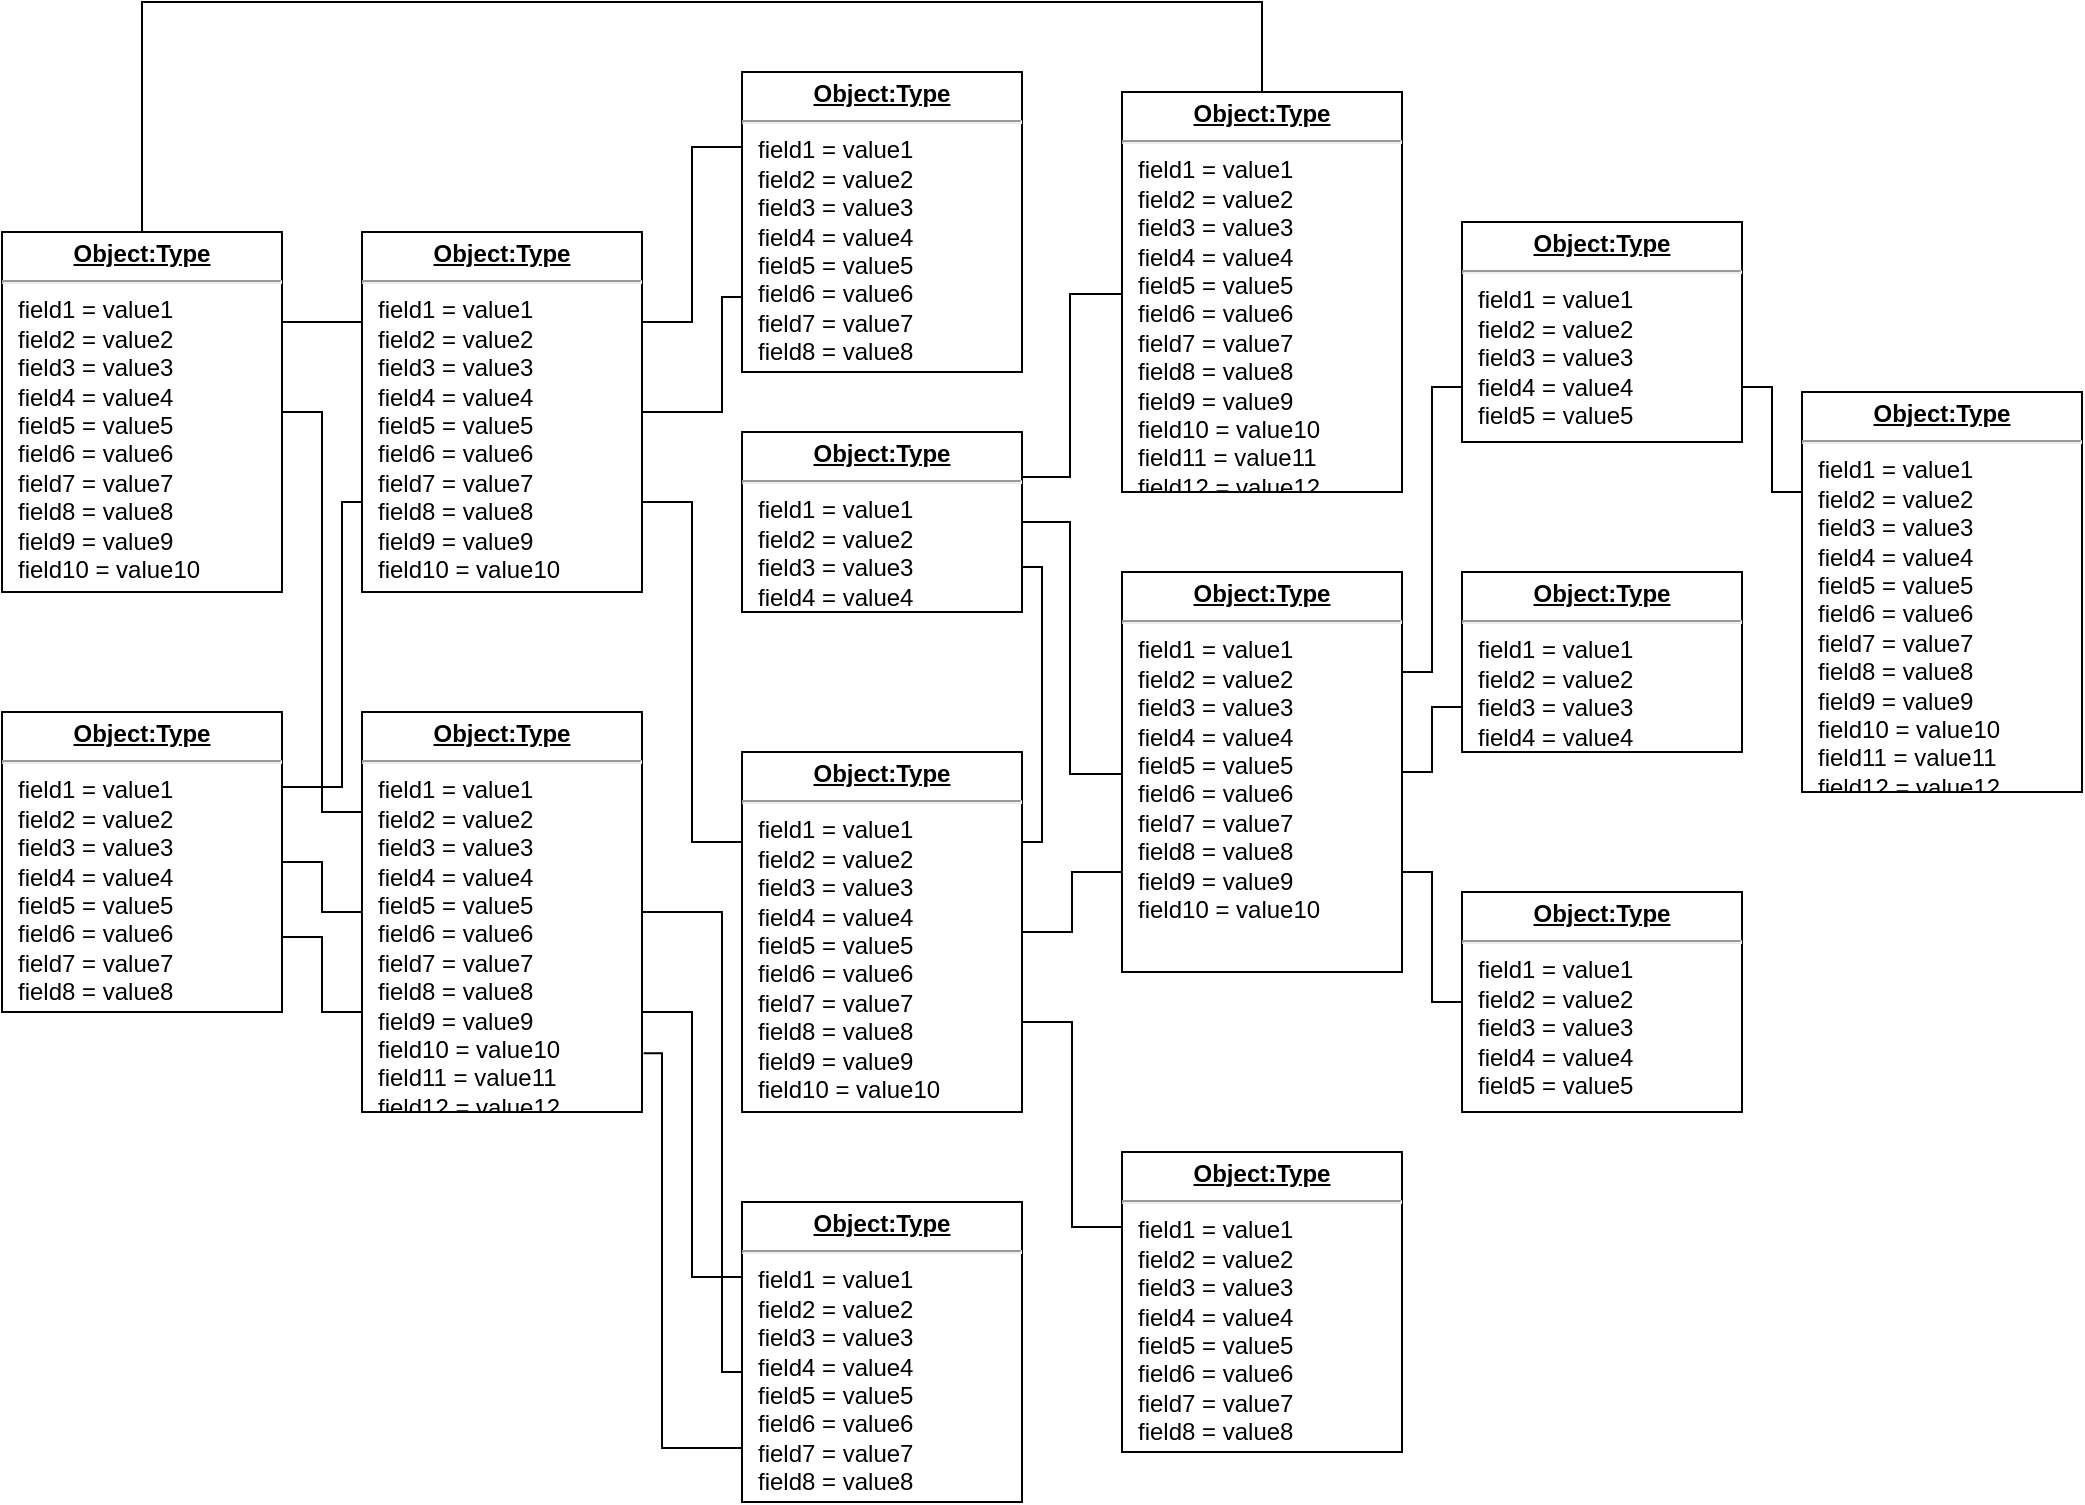 <mxfile version="21.5.0" type="github">
  <diagram name="Page-1" id="a7904f86-f2b4-8e86-fa97-74104820619b">
    <mxGraphModel dx="1408" dy="748" grid="1" gridSize="10" guides="1" tooltips="1" connect="1" arrows="1" fold="1" page="1" pageScale="1" pageWidth="1100" pageHeight="850" background="none" math="0" shadow="0">
      <root>
        <mxCell id="0" />
        <mxCell id="1" parent="0" />
        <mxCell id="24794b860abc3c2d-30" style="edgeStyle=orthogonalEdgeStyle;rounded=0;html=1;labelBackgroundColor=none;endArrow=none;endFill=0;endSize=8;fontFamily=Verdana;fontSize=12;align=left;" parent="1" source="24794b860abc3c2d-1" target="24794b860abc3c2d-23" edge="1">
          <mxGeometry relative="1" as="geometry">
            <Array as="points">
              <mxPoint x="110" y="90" />
              <mxPoint x="670" y="90" />
            </Array>
          </mxGeometry>
        </mxCell>
        <mxCell id="24794b860abc3c2d-36" style="edgeStyle=orthogonalEdgeStyle;rounded=0;html=1;exitX=1;exitY=0.5;entryX=0;entryY=0.25;labelBackgroundColor=none;endArrow=none;endFill=0;endSize=8;fontFamily=Verdana;fontSize=12;align=left;" parent="1" source="24794b860abc3c2d-1" target="24794b860abc3c2d-18" edge="1">
          <mxGeometry relative="1" as="geometry" />
        </mxCell>
        <mxCell id="24794b860abc3c2d-1" value="&lt;p style=&quot;margin: 0px ; margin-top: 4px ; text-align: center ; text-decoration: underline&quot;&gt;&lt;b&gt;Object:Type&lt;/b&gt;&lt;/p&gt;&lt;hr&gt;&lt;p style=&quot;margin: 0px ; margin-left: 8px&quot;&gt;field1 = value1&lt;br&gt;field2 = value2&lt;br&gt;field3 = value3&lt;/p&gt;&lt;p style=&quot;margin: 0px ; margin-left: 8px&quot;&gt;field4 = value4&lt;br&gt;&lt;/p&gt;&lt;p style=&quot;margin: 0px ; margin-left: 8px&quot;&gt;field5 = value5&lt;br&gt;&lt;/p&gt;&lt;p style=&quot;margin: 0px ; margin-left: 8px&quot;&gt;field6 = value6&lt;br&gt;&lt;/p&gt;&lt;p style=&quot;margin: 0px ; margin-left: 8px&quot;&gt;field7 = value7&lt;br&gt;&lt;/p&gt;&lt;p style=&quot;margin: 0px ; margin-left: 8px&quot;&gt;field8 = value8&lt;br&gt;&lt;/p&gt;&lt;p style=&quot;margin: 0px ; margin-left: 8px&quot;&gt;field9 = value9&lt;br&gt;&lt;/p&gt;&lt;p style=&quot;margin: 0px ; margin-left: 8px&quot;&gt;field10 = value10&lt;/p&gt;" style="verticalAlign=top;align=left;overflow=fill;fontSize=12;fontFamily=Helvetica;html=1;rounded=0;shadow=0;comic=0;labelBackgroundColor=none;strokeWidth=1" parent="1" vertex="1">
          <mxGeometry x="40" y="205" width="140" height="180" as="geometry" />
        </mxCell>
        <mxCell id="24794b860abc3c2d-39" style="edgeStyle=orthogonalEdgeStyle;rounded=0;html=1;exitX=1;exitY=0.25;entryX=0;entryY=0.75;labelBackgroundColor=none;endArrow=none;endFill=0;endSize=8;fontFamily=Verdana;fontSize=12;align=left;" parent="1" source="24794b860abc3c2d-16" target="24794b860abc3c2d-17" edge="1">
          <mxGeometry relative="1" as="geometry">
            <Array as="points">
              <mxPoint x="210" y="483" />
              <mxPoint x="210" y="340" />
            </Array>
          </mxGeometry>
        </mxCell>
        <mxCell id="24794b860abc3c2d-16" value="&lt;p style=&quot;margin: 0px ; margin-top: 4px ; text-align: center ; text-decoration: underline&quot;&gt;&lt;b&gt;Object:Type&lt;/b&gt;&lt;/p&gt;&lt;hr&gt;&lt;p style=&quot;margin: 0px ; margin-left: 8px&quot;&gt;field1 = value1&lt;br&gt;field2 = value2&lt;br&gt;field3 = value3&lt;/p&gt;&lt;p style=&quot;margin: 0px ; margin-left: 8px&quot;&gt;field4 = value4&lt;br&gt;&lt;/p&gt;&lt;p style=&quot;margin: 0px ; margin-left: 8px&quot;&gt;field5 = value5&lt;br&gt;&lt;/p&gt;&lt;p style=&quot;margin: 0px ; margin-left: 8px&quot;&gt;field6 = value6&lt;br&gt;&lt;/p&gt;&lt;p style=&quot;margin: 0px ; margin-left: 8px&quot;&gt;field7 = value7&lt;br&gt;&lt;/p&gt;&lt;p style=&quot;margin: 0px ; margin-left: 8px&quot;&gt;field8 = value8&lt;/p&gt;" style="verticalAlign=top;align=left;overflow=fill;fontSize=12;fontFamily=Helvetica;html=1;rounded=0;shadow=0;comic=0;labelBackgroundColor=none;strokeWidth=1" parent="1" vertex="1">
          <mxGeometry x="40" y="445" width="140" height="150" as="geometry" />
        </mxCell>
        <mxCell id="24794b860abc3c2d-40" style="edgeStyle=orthogonalEdgeStyle;rounded=0;html=1;exitX=0;exitY=0.25;entryX=1;entryY=0.25;labelBackgroundColor=none;endArrow=none;endFill=0;endSize=8;fontFamily=Verdana;fontSize=12;align=left;" parent="1" source="24794b860abc3c2d-17" target="24794b860abc3c2d-1" edge="1">
          <mxGeometry relative="1" as="geometry" />
        </mxCell>
        <mxCell id="24794b860abc3c2d-41" style="edgeStyle=orthogonalEdgeStyle;rounded=0;html=1;exitX=1;exitY=0.25;entryX=0;entryY=0.25;labelBackgroundColor=none;endArrow=none;endFill=0;endSize=8;fontFamily=Verdana;fontSize=12;align=left;" parent="1" source="24794b860abc3c2d-17" target="24794b860abc3c2d-19" edge="1">
          <mxGeometry relative="1" as="geometry" />
        </mxCell>
        <mxCell id="24794b860abc3c2d-17" value="&lt;p style=&quot;margin: 0px ; margin-top: 4px ; text-align: center ; text-decoration: underline&quot;&gt;&lt;b&gt;Object:Type&lt;/b&gt;&lt;/p&gt;&lt;hr&gt;&lt;p style=&quot;margin: 0px ; margin-left: 8px&quot;&gt;field1 = value1&lt;br&gt;field2 = value2&lt;br&gt;field3 = value3&lt;/p&gt;&lt;p style=&quot;margin: 0px ; margin-left: 8px&quot;&gt;field4 = value4&lt;br&gt;&lt;/p&gt;&lt;p style=&quot;margin: 0px ; margin-left: 8px&quot;&gt;field5 = value5&lt;br&gt;&lt;/p&gt;&lt;p style=&quot;margin: 0px ; margin-left: 8px&quot;&gt;field6 = value6&lt;br&gt;&lt;/p&gt;&lt;p style=&quot;margin: 0px ; margin-left: 8px&quot;&gt;field7 = value7&lt;br&gt;&lt;/p&gt;&lt;p style=&quot;margin: 0px ; margin-left: 8px&quot;&gt;field8 = value8&lt;br&gt;&lt;/p&gt;&lt;p style=&quot;margin: 0px ; margin-left: 8px&quot;&gt;field9 = value9&lt;br&gt;&lt;/p&gt;&lt;p style=&quot;margin: 0px ; margin-left: 8px&quot;&gt;field10 = value10&lt;/p&gt;" style="verticalAlign=top;align=left;overflow=fill;fontSize=12;fontFamily=Helvetica;html=1;rounded=0;shadow=0;comic=0;labelBackgroundColor=none;strokeWidth=1" parent="1" vertex="1">
          <mxGeometry x="220" y="205" width="140" height="180" as="geometry" />
        </mxCell>
        <mxCell id="24794b860abc3c2d-37" style="edgeStyle=orthogonalEdgeStyle;rounded=0;html=1;exitX=0;exitY=0.75;entryX=1;entryY=0.75;labelBackgroundColor=none;endArrow=none;endFill=0;endSize=8;fontFamily=Verdana;fontSize=12;align=left;" parent="1" source="24794b860abc3c2d-18" target="24794b860abc3c2d-16" edge="1">
          <mxGeometry relative="1" as="geometry" />
        </mxCell>
        <mxCell id="24794b860abc3c2d-38" style="edgeStyle=orthogonalEdgeStyle;rounded=0;html=1;exitX=0;exitY=0.5;entryX=1;entryY=0.5;labelBackgroundColor=none;endArrow=none;endFill=0;endSize=8;fontFamily=Verdana;fontSize=12;align=left;" parent="1" source="24794b860abc3c2d-18" target="24794b860abc3c2d-16" edge="1">
          <mxGeometry relative="1" as="geometry" />
        </mxCell>
        <mxCell id="24794b860abc3c2d-18" value="&lt;p style=&quot;margin: 0px ; margin-top: 4px ; text-align: center ; text-decoration: underline&quot;&gt;&lt;b&gt;Object:Type&lt;/b&gt;&lt;/p&gt;&lt;hr&gt;&lt;p style=&quot;margin: 0px ; margin-left: 8px&quot;&gt;field1 = value1&lt;br&gt;field2 = value2&lt;br&gt;field3 = value3&lt;/p&gt;&lt;p style=&quot;margin: 0px ; margin-left: 8px&quot;&gt;field4 = value4&lt;br&gt;&lt;/p&gt;&lt;p style=&quot;margin: 0px ; margin-left: 8px&quot;&gt;field5 = value5&lt;br&gt;&lt;/p&gt;&lt;p style=&quot;margin: 0px ; margin-left: 8px&quot;&gt;field6 = value6&lt;br&gt;&lt;/p&gt;&lt;p style=&quot;margin: 0px ; margin-left: 8px&quot;&gt;field7 = value7&lt;br&gt;&lt;/p&gt;&lt;p style=&quot;margin: 0px ; margin-left: 8px&quot;&gt;field8 = value8&lt;br&gt;&lt;/p&gt;&lt;p style=&quot;margin: 0px ; margin-left: 8px&quot;&gt;field9 = value9&lt;br&gt;&lt;/p&gt;&lt;p style=&quot;margin: 0px ; margin-left: 8px&quot;&gt;field10 = value10&lt;br&gt;&lt;/p&gt;&lt;p style=&quot;margin: 0px ; margin-left: 8px&quot;&gt;field11 = value11&lt;br&gt;&lt;/p&gt;&lt;p style=&quot;margin: 0px ; margin-left: 8px&quot;&gt;field12 = value12&lt;/p&gt;" style="verticalAlign=top;align=left;overflow=fill;fontSize=12;fontFamily=Helvetica;html=1;rounded=0;shadow=0;comic=0;labelBackgroundColor=none;strokeWidth=1" parent="1" vertex="1">
          <mxGeometry x="220" y="445" width="140" height="200" as="geometry" />
        </mxCell>
        <mxCell id="24794b860abc3c2d-42" style="edgeStyle=orthogonalEdgeStyle;rounded=0;html=1;exitX=0;exitY=0.75;entryX=1;entryY=0.5;labelBackgroundColor=none;endArrow=none;endFill=0;endSize=8;fontFamily=Verdana;fontSize=12;align=left;" parent="1" source="24794b860abc3c2d-19" target="24794b860abc3c2d-17" edge="1">
          <mxGeometry relative="1" as="geometry">
            <Array as="points">
              <mxPoint x="400" y="238" />
              <mxPoint x="400" y="295" />
            </Array>
          </mxGeometry>
        </mxCell>
        <mxCell id="24794b860abc3c2d-19" value="&lt;p style=&quot;margin: 0px ; margin-top: 4px ; text-align: center ; text-decoration: underline&quot;&gt;&lt;b&gt;Object:Type&lt;/b&gt;&lt;/p&gt;&lt;hr&gt;&lt;p style=&quot;margin: 0px ; margin-left: 8px&quot;&gt;field1 = value1&lt;br&gt;field2 = value2&lt;br&gt;field3 = value3&lt;/p&gt;&lt;p style=&quot;margin: 0px ; margin-left: 8px&quot;&gt;field4 = value4&lt;br&gt;&lt;/p&gt;&lt;p style=&quot;margin: 0px ; margin-left: 8px&quot;&gt;field5 = value5&lt;br&gt;&lt;/p&gt;&lt;p style=&quot;margin: 0px ; margin-left: 8px&quot;&gt;field6 = value6&lt;br&gt;&lt;/p&gt;&lt;p style=&quot;margin: 0px ; margin-left: 8px&quot;&gt;field7 = value7&lt;br&gt;&lt;/p&gt;&lt;p style=&quot;margin: 0px ; margin-left: 8px&quot;&gt;field8 = value8&lt;/p&gt;" style="verticalAlign=top;align=left;overflow=fill;fontSize=12;fontFamily=Helvetica;html=1;rounded=0;shadow=0;comic=0;labelBackgroundColor=none;strokeWidth=1" parent="1" vertex="1">
          <mxGeometry x="410" y="125" width="140" height="150" as="geometry" />
        </mxCell>
        <mxCell id="24794b860abc3c2d-32" style="edgeStyle=orthogonalEdgeStyle;rounded=0;html=1;labelBackgroundColor=none;endArrow=none;endFill=0;endSize=8;fontFamily=Verdana;fontSize=12;align=left;exitX=1;exitY=0.5;" parent="1" source="24794b860abc3c2d-20" target="24794b860abc3c2d-24" edge="1">
          <mxGeometry relative="1" as="geometry">
            <Array as="points">
              <mxPoint x="574" y="350" />
              <mxPoint x="574" y="476" />
            </Array>
          </mxGeometry>
        </mxCell>
        <mxCell id="24794b860abc3c2d-20" value="&lt;p style=&quot;margin: 0px ; margin-top: 4px ; text-align: center ; text-decoration: underline&quot;&gt;&lt;b&gt;Object:Type&lt;/b&gt;&lt;/p&gt;&lt;hr&gt;&lt;p style=&quot;margin: 0px ; margin-left: 8px&quot;&gt;field1 = value1&lt;br&gt;field2 = value2&lt;br&gt;field3 = value3&lt;/p&gt;&lt;p style=&quot;margin: 0px ; margin-left: 8px&quot;&gt;field4 = value4&lt;/p&gt;" style="verticalAlign=top;align=left;overflow=fill;fontSize=12;fontFamily=Helvetica;html=1;rounded=0;shadow=0;comic=0;labelBackgroundColor=none;strokeWidth=1" parent="1" vertex="1">
          <mxGeometry x="410" y="305" width="140" height="90" as="geometry" />
        </mxCell>
        <mxCell id="24794b860abc3c2d-33" style="edgeStyle=orthogonalEdgeStyle;rounded=0;html=1;exitX=1;exitY=0.5;entryX=0;entryY=0.75;labelBackgroundColor=none;endArrow=none;endFill=0;endSize=8;fontFamily=Verdana;fontSize=12;align=left;" parent="1" source="24794b860abc3c2d-21" target="24794b860abc3c2d-24" edge="1">
          <mxGeometry relative="1" as="geometry">
            <Array as="points">
              <mxPoint x="575" y="555" />
              <mxPoint x="575" y="525" />
            </Array>
          </mxGeometry>
        </mxCell>
        <mxCell id="24794b860abc3c2d-35" style="edgeStyle=orthogonalEdgeStyle;rounded=0;html=1;exitX=1;exitY=0.25;entryX=1;entryY=0.75;labelBackgroundColor=none;endArrow=none;endFill=0;endSize=8;fontFamily=Verdana;fontSize=12;align=left;" parent="1" source="24794b860abc3c2d-21" target="24794b860abc3c2d-20" edge="1">
          <mxGeometry relative="1" as="geometry" />
        </mxCell>
        <mxCell id="24794b860abc3c2d-48" style="edgeStyle=orthogonalEdgeStyle;rounded=0;html=1;exitX=0;exitY=0.25;entryX=1;entryY=0.75;labelBackgroundColor=none;endArrow=none;endFill=0;endSize=8;fontFamily=Verdana;fontSize=12;align=left;" parent="1" source="24794b860abc3c2d-21" target="24794b860abc3c2d-17" edge="1">
          <mxGeometry relative="1" as="geometry" />
        </mxCell>
        <mxCell id="24794b860abc3c2d-21" value="&lt;p style=&quot;margin: 0px ; margin-top: 4px ; text-align: center ; text-decoration: underline&quot;&gt;&lt;b&gt;Object:Type&lt;/b&gt;&lt;/p&gt;&lt;hr&gt;&lt;p style=&quot;margin: 0px ; margin-left: 8px&quot;&gt;field1 = value1&lt;br&gt;field2 = value2&lt;br&gt;field3 = value3&lt;/p&gt;&lt;p style=&quot;margin: 0px ; margin-left: 8px&quot;&gt;field4 = value4&lt;br&gt;&lt;/p&gt;&lt;p style=&quot;margin: 0px ; margin-left: 8px&quot;&gt;field5 = value5&lt;br&gt;&lt;/p&gt;&lt;p style=&quot;margin: 0px ; margin-left: 8px&quot;&gt;field6 = value6&lt;br&gt;&lt;/p&gt;&lt;p style=&quot;margin: 0px ; margin-left: 8px&quot;&gt;field7 = value7&lt;br&gt;&lt;/p&gt;&lt;p style=&quot;margin: 0px ; margin-left: 8px&quot;&gt;field8 = value8&lt;br&gt;&lt;/p&gt;&lt;p style=&quot;margin: 0px ; margin-left: 8px&quot;&gt;field9 = value9&lt;br&gt;&lt;/p&gt;&lt;p style=&quot;margin: 0px ; margin-left: 8px&quot;&gt;field10 = value10&lt;/p&gt;" style="verticalAlign=top;align=left;overflow=fill;fontSize=12;fontFamily=Helvetica;html=1;rounded=0;shadow=0;comic=0;labelBackgroundColor=none;strokeWidth=1" parent="1" vertex="1">
          <mxGeometry x="410" y="465" width="140" height="180" as="geometry" />
        </mxCell>
        <mxCell id="24794b860abc3c2d-47" style="edgeStyle=orthogonalEdgeStyle;rounded=0;html=1;exitX=0;exitY=0.25;entryX=1;entryY=0.75;labelBackgroundColor=none;endArrow=none;endFill=0;endSize=8;fontFamily=Verdana;fontSize=12;align=left;" parent="1" source="24794b860abc3c2d-22" target="24794b860abc3c2d-18" edge="1">
          <mxGeometry relative="1" as="geometry" />
        </mxCell>
        <mxCell id="24794b860abc3c2d-50" style="edgeStyle=orthogonalEdgeStyle;rounded=0;html=1;exitX=0;exitY=0.75;entryX=1.006;entryY=0.853;entryPerimeter=0;labelBackgroundColor=none;endArrow=none;endFill=0;endSize=8;fontFamily=Verdana;fontSize=12;align=left;" parent="1" source="24794b860abc3c2d-22" target="24794b860abc3c2d-18" edge="1">
          <mxGeometry relative="1" as="geometry">
            <Array as="points">
              <mxPoint x="370" y="813" />
              <mxPoint x="370" y="615" />
            </Array>
          </mxGeometry>
        </mxCell>
        <mxCell id="24794b860abc3c2d-51" style="edgeStyle=orthogonalEdgeStyle;rounded=0;html=1;exitX=0;exitY=0.5;entryX=1;entryY=0.5;labelBackgroundColor=none;endArrow=none;endFill=0;endSize=8;fontFamily=Verdana;fontSize=12;align=left;" parent="1" source="24794b860abc3c2d-22" target="24794b860abc3c2d-18" edge="1">
          <mxGeometry relative="1" as="geometry">
            <Array as="points">
              <mxPoint x="400" y="775" />
              <mxPoint x="400" y="545" />
            </Array>
          </mxGeometry>
        </mxCell>
        <mxCell id="24794b860abc3c2d-22" value="&lt;p style=&quot;margin: 0px ; margin-top: 4px ; text-align: center ; text-decoration: underline&quot;&gt;&lt;b&gt;Object:Type&lt;/b&gt;&lt;/p&gt;&lt;hr&gt;&lt;p style=&quot;margin: 0px ; margin-left: 8px&quot;&gt;field1 = value1&lt;br&gt;field2 = value2&lt;br&gt;field3 = value3&lt;/p&gt;&lt;p style=&quot;margin: 0px ; margin-left: 8px&quot;&gt;field4 = value4&lt;br&gt;&lt;/p&gt;&lt;p style=&quot;margin: 0px ; margin-left: 8px&quot;&gt;field5 = value5&lt;br&gt;&lt;/p&gt;&lt;p style=&quot;margin: 0px ; margin-left: 8px&quot;&gt;field6 = value6&lt;br&gt;&lt;/p&gt;&lt;p style=&quot;margin: 0px ; margin-left: 8px&quot;&gt;field7 = value7&lt;br&gt;&lt;/p&gt;&lt;p style=&quot;margin: 0px ; margin-left: 8px&quot;&gt;field8 = value8&lt;/p&gt;" style="verticalAlign=top;align=left;overflow=fill;fontSize=12;fontFamily=Helvetica;html=1;rounded=0;shadow=0;comic=0;labelBackgroundColor=none;strokeWidth=1" parent="1" vertex="1">
          <mxGeometry x="410" y="690" width="140" height="150" as="geometry" />
        </mxCell>
        <mxCell id="24794b860abc3c2d-31" style="edgeStyle=orthogonalEdgeStyle;rounded=0;html=1;labelBackgroundColor=none;endArrow=none;endFill=0;endSize=8;fontFamily=Verdana;fontSize=12;align=left;entryX=1;entryY=0.25;" parent="1" source="24794b860abc3c2d-23" target="24794b860abc3c2d-20" edge="1">
          <mxGeometry relative="1" as="geometry">
            <Array as="points">
              <mxPoint x="574" y="236" />
              <mxPoint x="574" y="327" />
            </Array>
          </mxGeometry>
        </mxCell>
        <mxCell id="24794b860abc3c2d-23" value="&lt;p style=&quot;margin: 0px ; margin-top: 4px ; text-align: center ; text-decoration: underline&quot;&gt;&lt;b&gt;Object:Type&lt;/b&gt;&lt;/p&gt;&lt;hr&gt;&lt;p style=&quot;margin: 0px ; margin-left: 8px&quot;&gt;field1 = value1&lt;br&gt;field2 = value2&lt;br&gt;field3 = value3&lt;/p&gt;&lt;p style=&quot;margin: 0px ; margin-left: 8px&quot;&gt;field4 = value4&lt;br&gt;&lt;/p&gt;&lt;p style=&quot;margin: 0px ; margin-left: 8px&quot;&gt;field5 = value5&lt;br&gt;&lt;/p&gt;&lt;p style=&quot;margin: 0px ; margin-left: 8px&quot;&gt;field6 = value6&lt;br&gt;&lt;/p&gt;&lt;p style=&quot;margin: 0px ; margin-left: 8px&quot;&gt;field7 = value7&lt;br&gt;&lt;/p&gt;&lt;p style=&quot;margin: 0px ; margin-left: 8px&quot;&gt;field8 = value8&lt;br&gt;&lt;/p&gt;&lt;p style=&quot;margin: 0px ; margin-left: 8px&quot;&gt;field9 = value9&lt;br&gt;&lt;/p&gt;&lt;p style=&quot;margin: 0px ; margin-left: 8px&quot;&gt;field10 = value10&lt;br&gt;&lt;/p&gt;&lt;p style=&quot;margin: 0px ; margin-left: 8px&quot;&gt;field11 = value11&lt;br&gt;&lt;/p&gt;&lt;p style=&quot;margin: 0px ; margin-left: 8px&quot;&gt;field12 = value12&lt;/p&gt;" style="verticalAlign=top;align=left;overflow=fill;fontSize=12;fontFamily=Helvetica;html=1;rounded=0;shadow=0;comic=0;labelBackgroundColor=none;strokeWidth=1" parent="1" vertex="1">
          <mxGeometry x="600" y="135" width="140" height="200" as="geometry" />
        </mxCell>
        <mxCell id="24794b860abc3c2d-44" style="edgeStyle=orthogonalEdgeStyle;rounded=0;html=1;exitX=1;exitY=0.25;entryX=0;entryY=0.75;labelBackgroundColor=none;endArrow=none;endFill=0;endSize=8;fontFamily=Verdana;fontSize=12;align=left;" parent="1" source="24794b860abc3c2d-24" target="24794b860abc3c2d-26" edge="1">
          <mxGeometry relative="1" as="geometry" />
        </mxCell>
        <mxCell id="24794b860abc3c2d-45" style="edgeStyle=orthogonalEdgeStyle;rounded=0;html=1;exitX=1;exitY=0.5;entryX=0;entryY=0.75;labelBackgroundColor=none;endArrow=none;endFill=0;endSize=8;fontFamily=Verdana;fontSize=12;align=left;" parent="1" source="24794b860abc3c2d-24" target="24794b860abc3c2d-27" edge="1">
          <mxGeometry relative="1" as="geometry" />
        </mxCell>
        <mxCell id="24794b860abc3c2d-46" style="edgeStyle=orthogonalEdgeStyle;rounded=0;html=1;exitX=1;exitY=0.75;entryX=0;entryY=0.5;labelBackgroundColor=none;endArrow=none;endFill=0;endSize=8;fontFamily=Verdana;fontSize=12;align=left;" parent="1" source="24794b860abc3c2d-24" target="24794b860abc3c2d-28" edge="1">
          <mxGeometry relative="1" as="geometry" />
        </mxCell>
        <mxCell id="24794b860abc3c2d-24" value="&lt;p style=&quot;margin: 0px ; margin-top: 4px ; text-align: center ; text-decoration: underline&quot;&gt;&lt;b&gt;Object:Type&lt;/b&gt;&lt;/p&gt;&lt;hr&gt;&lt;p style=&quot;margin: 0px ; margin-left: 8px&quot;&gt;field1 = value1&lt;br&gt;field2 = value2&lt;br&gt;field3 = value3&lt;/p&gt;&lt;p style=&quot;margin: 0px ; margin-left: 8px&quot;&gt;field4 = value4&lt;br&gt;&lt;/p&gt;&lt;p style=&quot;margin: 0px ; margin-left: 8px&quot;&gt;field5 = value5&lt;br&gt;&lt;/p&gt;&lt;p style=&quot;margin: 0px ; margin-left: 8px&quot;&gt;field6 = value6&lt;br&gt;&lt;/p&gt;&lt;p style=&quot;margin: 0px ; margin-left: 8px&quot;&gt;field7 = value7&lt;br&gt;&lt;/p&gt;&lt;p style=&quot;margin: 0px ; margin-left: 8px&quot;&gt;field8 = value8&lt;br&gt;&lt;/p&gt;&lt;p style=&quot;margin: 0px ; margin-left: 8px&quot;&gt;field9 = value9&lt;br&gt;&lt;/p&gt;&lt;p style=&quot;margin: 0px ; margin-left: 8px&quot;&gt;field10 = value10&lt;/p&gt;" style="verticalAlign=top;align=left;overflow=fill;fontSize=12;fontFamily=Helvetica;html=1;rounded=0;shadow=0;comic=0;labelBackgroundColor=none;strokeWidth=1" parent="1" vertex="1">
          <mxGeometry x="600" y="375" width="140" height="200" as="geometry" />
        </mxCell>
        <mxCell id="24794b860abc3c2d-49" style="edgeStyle=orthogonalEdgeStyle;rounded=0;html=1;exitX=0;exitY=0.25;entryX=1;entryY=0.75;labelBackgroundColor=none;endArrow=none;endFill=0;endSize=8;fontFamily=Verdana;fontSize=12;align=left;" parent="1" source="24794b860abc3c2d-25" target="24794b860abc3c2d-21" edge="1">
          <mxGeometry relative="1" as="geometry" />
        </mxCell>
        <mxCell id="24794b860abc3c2d-25" value="&lt;p style=&quot;margin: 0px ; margin-top: 4px ; text-align: center ; text-decoration: underline&quot;&gt;&lt;b&gt;Object:Type&lt;/b&gt;&lt;/p&gt;&lt;hr&gt;&lt;p style=&quot;margin: 0px ; margin-left: 8px&quot;&gt;field1 = value1&lt;br&gt;field2 = value2&lt;br&gt;field3 = value3&lt;/p&gt;&lt;p style=&quot;margin: 0px ; margin-left: 8px&quot;&gt;field4 = value4&lt;br&gt;&lt;/p&gt;&lt;p style=&quot;margin: 0px ; margin-left: 8px&quot;&gt;field5 = value5&lt;br&gt;&lt;/p&gt;&lt;p style=&quot;margin: 0px ; margin-left: 8px&quot;&gt;field6 = value6&lt;br&gt;&lt;/p&gt;&lt;p style=&quot;margin: 0px ; margin-left: 8px&quot;&gt;field7 = value7&lt;br&gt;&lt;/p&gt;&lt;p style=&quot;margin: 0px ; margin-left: 8px&quot;&gt;field8 = value8&lt;/p&gt;" style="verticalAlign=top;align=left;overflow=fill;fontSize=12;fontFamily=Helvetica;html=1;rounded=0;shadow=0;comic=0;labelBackgroundColor=none;strokeWidth=1" parent="1" vertex="1">
          <mxGeometry x="600" y="665" width="140" height="150" as="geometry" />
        </mxCell>
        <mxCell id="24794b860abc3c2d-43" style="edgeStyle=orthogonalEdgeStyle;rounded=0;html=1;exitX=1;exitY=0.75;entryX=0;entryY=0.25;labelBackgroundColor=none;endArrow=none;endFill=0;endSize=8;fontFamily=Verdana;fontSize=12;align=left;" parent="1" source="24794b860abc3c2d-26" target="24794b860abc3c2d-29" edge="1">
          <mxGeometry relative="1" as="geometry" />
        </mxCell>
        <mxCell id="24794b860abc3c2d-26" value="&lt;p style=&quot;margin: 0px ; margin-top: 4px ; text-align: center ; text-decoration: underline&quot;&gt;&lt;b&gt;Object:Type&lt;/b&gt;&lt;/p&gt;&lt;hr&gt;&lt;p style=&quot;margin: 0px ; margin-left: 8px&quot;&gt;field1 = value1&lt;br&gt;field2 = value2&lt;br&gt;field3 = value3&lt;/p&gt;&lt;p style=&quot;margin: 0px ; margin-left: 8px&quot;&gt;field4 = value4&lt;br&gt;&lt;/p&gt;&lt;p style=&quot;margin: 0px ; margin-left: 8px&quot;&gt;field5 = value5&lt;/p&gt;" style="verticalAlign=top;align=left;overflow=fill;fontSize=12;fontFamily=Helvetica;html=1;rounded=0;shadow=0;comic=0;labelBackgroundColor=none;strokeWidth=1" parent="1" vertex="1">
          <mxGeometry x="770" y="200" width="140" height="110" as="geometry" />
        </mxCell>
        <mxCell id="24794b860abc3c2d-27" value="&lt;p style=&quot;margin: 0px ; margin-top: 4px ; text-align: center ; text-decoration: underline&quot;&gt;&lt;b&gt;Object:Type&lt;/b&gt;&lt;/p&gt;&lt;hr&gt;&lt;p style=&quot;margin: 0px ; margin-left: 8px&quot;&gt;field1 = value1&lt;br&gt;field2 = value2&lt;br&gt;field3 = value3&lt;/p&gt;&lt;p style=&quot;margin: 0px ; margin-left: 8px&quot;&gt;field4 = value4&lt;/p&gt;" style="verticalAlign=top;align=left;overflow=fill;fontSize=12;fontFamily=Helvetica;html=1;rounded=0;shadow=0;comic=0;labelBackgroundColor=none;strokeWidth=1" parent="1" vertex="1">
          <mxGeometry x="770" y="375" width="140" height="90" as="geometry" />
        </mxCell>
        <mxCell id="24794b860abc3c2d-28" value="&lt;p style=&quot;margin: 0px ; margin-top: 4px ; text-align: center ; text-decoration: underline&quot;&gt;&lt;b&gt;Object:Type&lt;/b&gt;&lt;/p&gt;&lt;hr&gt;&lt;p style=&quot;margin: 0px ; margin-left: 8px&quot;&gt;field1 = value1&lt;br&gt;field2 = value2&lt;br&gt;field3 = value3&lt;/p&gt;&lt;p style=&quot;margin: 0px ; margin-left: 8px&quot;&gt;field4 = value4&lt;br&gt;&lt;/p&gt;&lt;p style=&quot;margin: 0px ; margin-left: 8px&quot;&gt;field5 = value5&lt;/p&gt;" style="verticalAlign=top;align=left;overflow=fill;fontSize=12;fontFamily=Helvetica;html=1;rounded=0;shadow=0;comic=0;labelBackgroundColor=none;strokeWidth=1" parent="1" vertex="1">
          <mxGeometry x="770" y="535" width="140" height="110" as="geometry" />
        </mxCell>
        <mxCell id="24794b860abc3c2d-29" value="&lt;p style=&quot;margin: 0px ; margin-top: 4px ; text-align: center ; text-decoration: underline&quot;&gt;&lt;b&gt;Object:Type&lt;/b&gt;&lt;/p&gt;&lt;hr&gt;&lt;p style=&quot;margin: 0px ; margin-left: 8px&quot;&gt;field1 = value1&lt;br&gt;field2 = value2&lt;br&gt;field3 = value3&lt;/p&gt;&lt;p style=&quot;margin: 0px ; margin-left: 8px&quot;&gt;field4 = value4&lt;br&gt;&lt;/p&gt;&lt;p style=&quot;margin: 0px ; margin-left: 8px&quot;&gt;field5 = value5&lt;br&gt;&lt;/p&gt;&lt;p style=&quot;margin: 0px ; margin-left: 8px&quot;&gt;field6 = value6&lt;br&gt;&lt;/p&gt;&lt;p style=&quot;margin: 0px ; margin-left: 8px&quot;&gt;field7 = value7&lt;br&gt;&lt;/p&gt;&lt;p style=&quot;margin: 0px ; margin-left: 8px&quot;&gt;field8 = value8&lt;br&gt;&lt;/p&gt;&lt;p style=&quot;margin: 0px ; margin-left: 8px&quot;&gt;field9 = value9&lt;br&gt;&lt;/p&gt;&lt;p style=&quot;margin: 0px ; margin-left: 8px&quot;&gt;field10 = value10&lt;br&gt;&lt;/p&gt;&lt;p style=&quot;margin: 0px ; margin-left: 8px&quot;&gt;field11 = value11&lt;br&gt;&lt;/p&gt;&lt;p style=&quot;margin: 0px ; margin-left: 8px&quot;&gt;field12 = value12&lt;/p&gt;" style="verticalAlign=top;align=left;overflow=fill;fontSize=12;fontFamily=Helvetica;html=1;rounded=0;shadow=0;comic=0;labelBackgroundColor=none;strokeWidth=1" parent="1" vertex="1">
          <mxGeometry x="940" y="285" width="140" height="200" as="geometry" />
        </mxCell>
      </root>
    </mxGraphModel>
  </diagram>
</mxfile>
